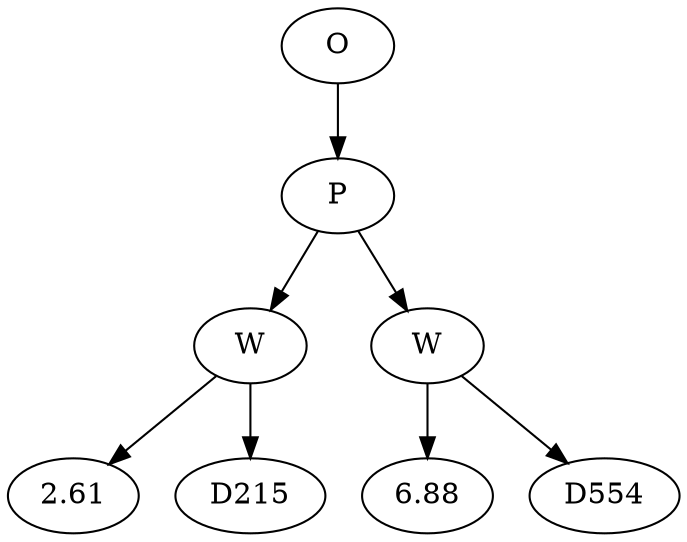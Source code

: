 // Tree
digraph {
	2945400 [label=O]
	2945401 [label=P]
	2945400 -> 2945401
	2945402 [label=W]
	2945401 -> 2945402
	2945403 [label=2.61]
	2945402 -> 2945403
	2945404 [label=D215]
	2945402 -> 2945404
	2945405 [label=W]
	2945401 -> 2945405
	2945406 [label=6.88]
	2945405 -> 2945406
	2945407 [label=D554]
	2945405 -> 2945407
}

